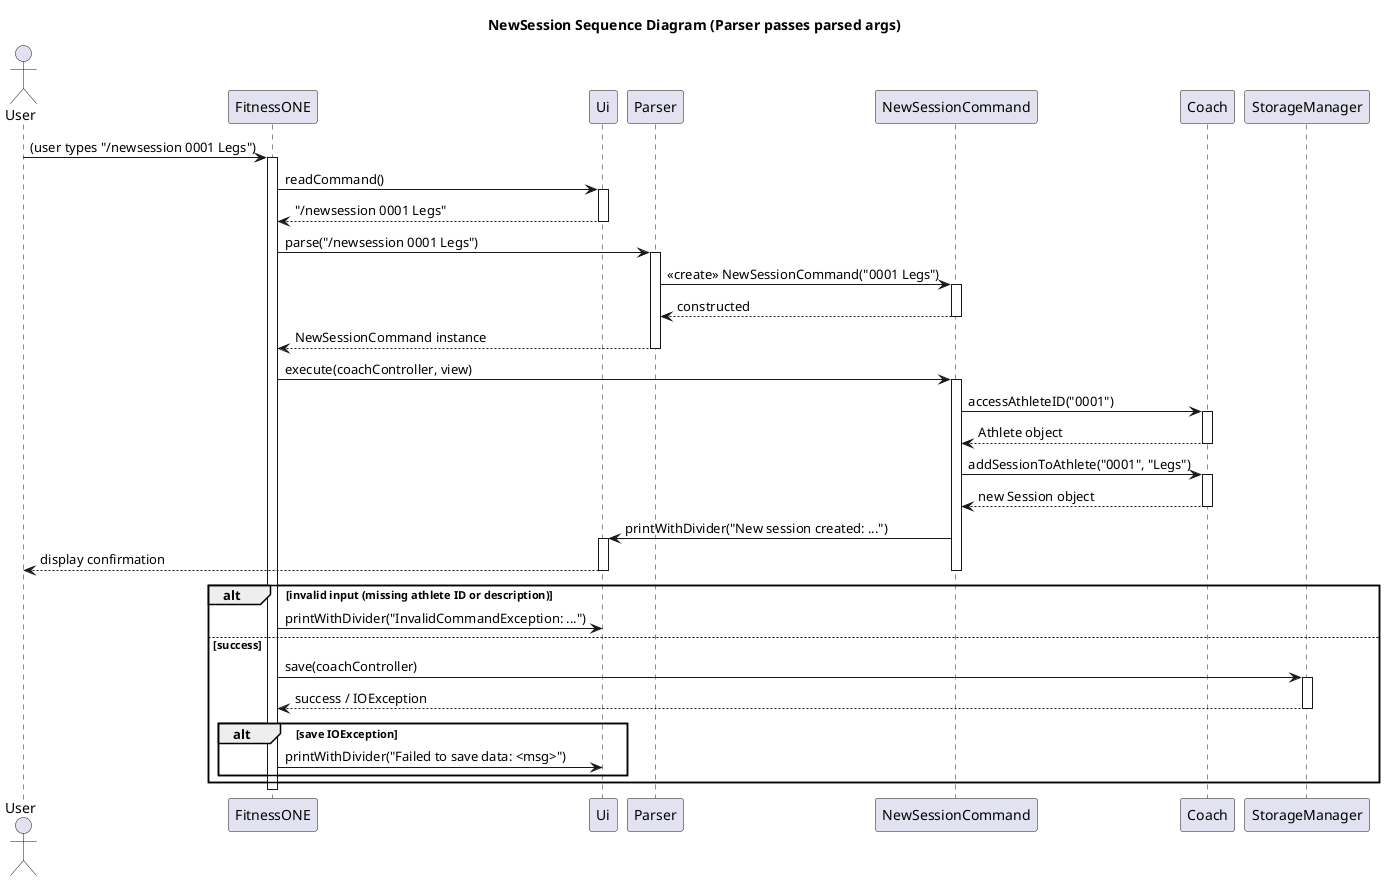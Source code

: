 @startuml
title NewSession Sequence Diagram (Parser passes parsed args)

actor User
participant FitnessONE
participant Ui
participant Parser
participant NewSessionCommand
participant Coach
participant StorageManager

User -> FitnessONE: (user types "/newsession 0001 Legs")
activate FitnessONE

FitnessONE -> Ui: readCommand()
activate Ui
Ui --> FitnessONE: "/newsession 0001 Legs"
deactivate Ui

FitnessONE -> Parser: parse("/newsession 0001 Legs")
activate Parser
' Parser parses arguments first, then constructs command with parsed params
Parser -> NewSessionCommand: <<create>> NewSessionCommand("0001 Legs")
activate NewSessionCommand
NewSessionCommand --> Parser: constructed
deactivate NewSessionCommand
Parser --> FitnessONE: NewSessionCommand instance
deactivate Parser

FitnessONE -> NewSessionCommand: execute(coachController, view)
activate NewSessionCommand
NewSessionCommand -> Coach: accessAthleteID("0001")
activate Coach
Coach --> NewSessionCommand: Athlete object
deactivate Coach

NewSessionCommand -> Coach: addSessionToAthlete("0001", "Legs")
activate Coach
Coach --> NewSessionCommand: new Session object
deactivate Coach

NewSessionCommand -> Ui: printWithDivider("New session created: ...")
activate Ui
Ui --> User: display confirmation
deactivate Ui
deactivate NewSessionCommand

alt invalid input (missing athlete ID or description)
    FitnessONE -> Ui: printWithDivider("InvalidCommandException: ...")
else success
    FitnessONE -> StorageManager: save(coachController)
    activate StorageManager
    StorageManager --> FitnessONE: success / IOException
    deactivate StorageManager

    alt save IOException
        FitnessONE -> Ui: printWithDivider("Failed to save data: <msg>")
    end
end

deactivate FitnessONE
@enduml
